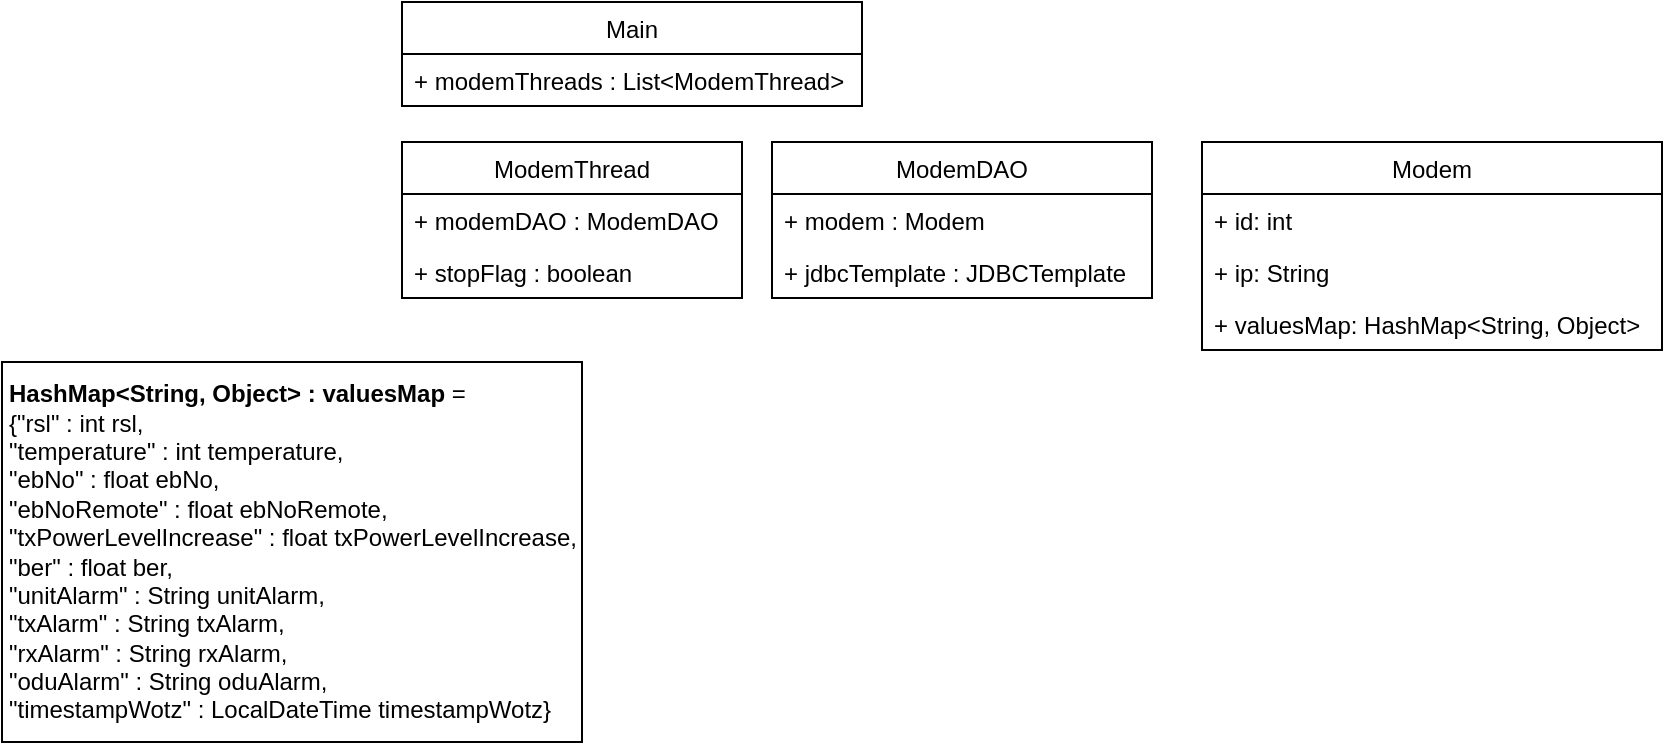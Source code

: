 <mxfile version="17.4.6" type="github">
  <diagram name="Page-1" id="6133507b-19e7-1e82-6fc7-422aa6c4b21f">
    <mxGraphModel dx="982" dy="534" grid="1" gridSize="10" guides="1" tooltips="1" connect="1" arrows="1" fold="1" page="1" pageScale="1" pageWidth="1100" pageHeight="850" background="none" math="0" shadow="0">
      <root>
        <mxCell id="0" />
        <mxCell id="1" parent="0" />
        <mxCell id="slNrmW9RMhDzgAEfFMF--1" value="ModemDAO" style="swimlane;fontStyle=0;childLayout=stackLayout;horizontal=1;startSize=26;fillColor=none;horizontalStack=0;resizeParent=1;resizeParentMax=0;resizeLast=0;collapsible=1;marginBottom=0;" vertex="1" parent="1">
          <mxGeometry x="435" y="260" width="190" height="78" as="geometry" />
        </mxCell>
        <mxCell id="slNrmW9RMhDzgAEfFMF--2" value="+ modem : Modem" style="text;strokeColor=none;fillColor=none;align=left;verticalAlign=top;spacingLeft=4;spacingRight=4;overflow=hidden;rotatable=0;points=[[0,0.5],[1,0.5]];portConstraint=eastwest;" vertex="1" parent="slNrmW9RMhDzgAEfFMF--1">
          <mxGeometry y="26" width="190" height="26" as="geometry" />
        </mxCell>
        <mxCell id="slNrmW9RMhDzgAEfFMF--3" value="+ jdbcTemplate : JDBCTemplate" style="text;strokeColor=none;fillColor=none;align=left;verticalAlign=top;spacingLeft=4;spacingRight=4;overflow=hidden;rotatable=0;points=[[0,0.5],[1,0.5]];portConstraint=eastwest;" vertex="1" parent="slNrmW9RMhDzgAEfFMF--1">
          <mxGeometry y="52" width="190" height="26" as="geometry" />
        </mxCell>
        <mxCell id="slNrmW9RMhDzgAEfFMF--9" value="Modem" style="swimlane;fontStyle=0;childLayout=stackLayout;horizontal=1;startSize=26;fillColor=none;horizontalStack=0;resizeParent=1;resizeParentMax=0;resizeLast=0;collapsible=1;marginBottom=0;" vertex="1" parent="1">
          <mxGeometry x="650" y="260" width="230" height="104" as="geometry" />
        </mxCell>
        <mxCell id="slNrmW9RMhDzgAEfFMF--10" value="+ id: int" style="text;strokeColor=none;fillColor=none;align=left;verticalAlign=top;spacingLeft=4;spacingRight=4;overflow=hidden;rotatable=0;points=[[0,0.5],[1,0.5]];portConstraint=eastwest;" vertex="1" parent="slNrmW9RMhDzgAEfFMF--9">
          <mxGeometry y="26" width="230" height="26" as="geometry" />
        </mxCell>
        <mxCell id="slNrmW9RMhDzgAEfFMF--11" value="+ ip: String" style="text;strokeColor=none;fillColor=none;align=left;verticalAlign=top;spacingLeft=4;spacingRight=4;overflow=hidden;rotatable=0;points=[[0,0.5],[1,0.5]];portConstraint=eastwest;" vertex="1" parent="slNrmW9RMhDzgAEfFMF--9">
          <mxGeometry y="52" width="230" height="26" as="geometry" />
        </mxCell>
        <mxCell id="slNrmW9RMhDzgAEfFMF--12" value="+ valuesMap: HashMap&lt;String, Object&gt;" style="text;strokeColor=none;fillColor=none;align=left;verticalAlign=top;spacingLeft=4;spacingRight=4;overflow=hidden;rotatable=0;points=[[0,0.5],[1,0.5]];portConstraint=eastwest;" vertex="1" parent="slNrmW9RMhDzgAEfFMF--9">
          <mxGeometry y="78" width="230" height="26" as="geometry" />
        </mxCell>
        <mxCell id="slNrmW9RMhDzgAEfFMF--14" value="&lt;div style=&quot;text-align: left&quot;&gt;&lt;span&gt;&lt;b&gt;HashMap&amp;lt;String, Object&amp;gt; : valuesMap&lt;/b&gt; =&amp;nbsp;&lt;/span&gt;&lt;/div&gt;&lt;div style=&quot;text-align: left&quot;&gt;&lt;span&gt;{&lt;/span&gt;&lt;span&gt;&quot;rsl&quot; : int rsl,&lt;/span&gt;&lt;/div&gt;&lt;div style=&quot;text-align: left&quot;&gt;&quot;temperature&quot; : int temperature,&lt;/div&gt;&lt;div style=&quot;text-align: left&quot;&gt;&quot;ebNo&quot; : float ebNo,&lt;/div&gt;&lt;div style=&quot;text-align: left&quot;&gt;&quot;ebNoRemote&quot; : float ebNoRemote,&lt;/div&gt;&lt;div style=&quot;text-align: left&quot;&gt;&quot;txPowerLevelIncrease&quot; : float txPowerLevelIncrease,&lt;/div&gt;&lt;div style=&quot;text-align: left&quot;&gt;&quot;ber&quot; : float ber,&lt;/div&gt;&lt;div style=&quot;text-align: left&quot;&gt;&quot;unitAlarm&quot; : String unitAlarm,&lt;/div&gt;&lt;div style=&quot;text-align: left&quot;&gt;&quot;txAlarm&quot; : String txAlarm,&lt;/div&gt;&lt;div style=&quot;text-align: left&quot;&gt;&quot;rxAlarm&quot; : String rxAlarm,&lt;/div&gt;&lt;div style=&quot;text-align: left&quot;&gt;&quot;oduAlarm&quot; : String oduAlarm,&lt;/div&gt;&lt;div style=&quot;text-align: left&quot;&gt;&quot;timestampWotz&quot; : LocalDateTime timestampWotz&lt;span&gt;}&lt;/span&gt;&lt;/div&gt;" style="html=1;labelBackgroundColor=none;fontFamily=Helvetica;fontColor=#000000;" vertex="1" parent="1">
          <mxGeometry x="50" y="370" width="290" height="190" as="geometry" />
        </mxCell>
        <mxCell id="slNrmW9RMhDzgAEfFMF--15" value="ModemThread" style="swimlane;fontStyle=0;childLayout=stackLayout;horizontal=1;startSize=26;fillColor=none;horizontalStack=0;resizeParent=1;resizeParentMax=0;resizeLast=0;collapsible=1;marginBottom=0;labelBackgroundColor=none;fontFamily=Helvetica;fontColor=#000000;" vertex="1" parent="1">
          <mxGeometry x="250" y="260" width="170" height="78" as="geometry">
            <mxRectangle x="50" y="510" width="110" height="26" as="alternateBounds" />
          </mxGeometry>
        </mxCell>
        <mxCell id="slNrmW9RMhDzgAEfFMF--17" value="+ modemDAO : ModemDAO" style="text;strokeColor=none;fillColor=none;align=left;verticalAlign=top;spacingLeft=4;spacingRight=4;overflow=hidden;rotatable=0;points=[[0,0.5],[1,0.5]];portConstraint=eastwest;labelBackgroundColor=none;fontFamily=Helvetica;fontColor=#000000;" vertex="1" parent="slNrmW9RMhDzgAEfFMF--15">
          <mxGeometry y="26" width="170" height="26" as="geometry" />
        </mxCell>
        <mxCell id="slNrmW9RMhDzgAEfFMF--18" value="+ stopFlag : boolean" style="text;strokeColor=none;fillColor=none;align=left;verticalAlign=top;spacingLeft=4;spacingRight=4;overflow=hidden;rotatable=0;points=[[0,0.5],[1,0.5]];portConstraint=eastwest;labelBackgroundColor=none;fontFamily=Helvetica;fontColor=#000000;" vertex="1" parent="slNrmW9RMhDzgAEfFMF--15">
          <mxGeometry y="52" width="170" height="26" as="geometry" />
        </mxCell>
        <mxCell id="slNrmW9RMhDzgAEfFMF--19" value="Main" style="swimlane;fontStyle=0;childLayout=stackLayout;horizontal=1;startSize=26;fillColor=none;horizontalStack=0;resizeParent=1;resizeParentMax=0;resizeLast=0;collapsible=1;marginBottom=0;labelBackgroundColor=none;fontFamily=Helvetica;fontColor=#000000;" vertex="1" parent="1">
          <mxGeometry x="250" y="190" width="230" height="52" as="geometry" />
        </mxCell>
        <mxCell id="slNrmW9RMhDzgAEfFMF--20" value="+ modemThreads : List&lt;ModemThread&gt;" style="text;strokeColor=none;fillColor=none;align=left;verticalAlign=top;spacingLeft=4;spacingRight=4;overflow=hidden;rotatable=0;points=[[0,0.5],[1,0.5]];portConstraint=eastwest;labelBackgroundColor=none;fontFamily=Helvetica;fontColor=#000000;" vertex="1" parent="slNrmW9RMhDzgAEfFMF--19">
          <mxGeometry y="26" width="230" height="26" as="geometry" />
        </mxCell>
      </root>
    </mxGraphModel>
  </diagram>
</mxfile>
